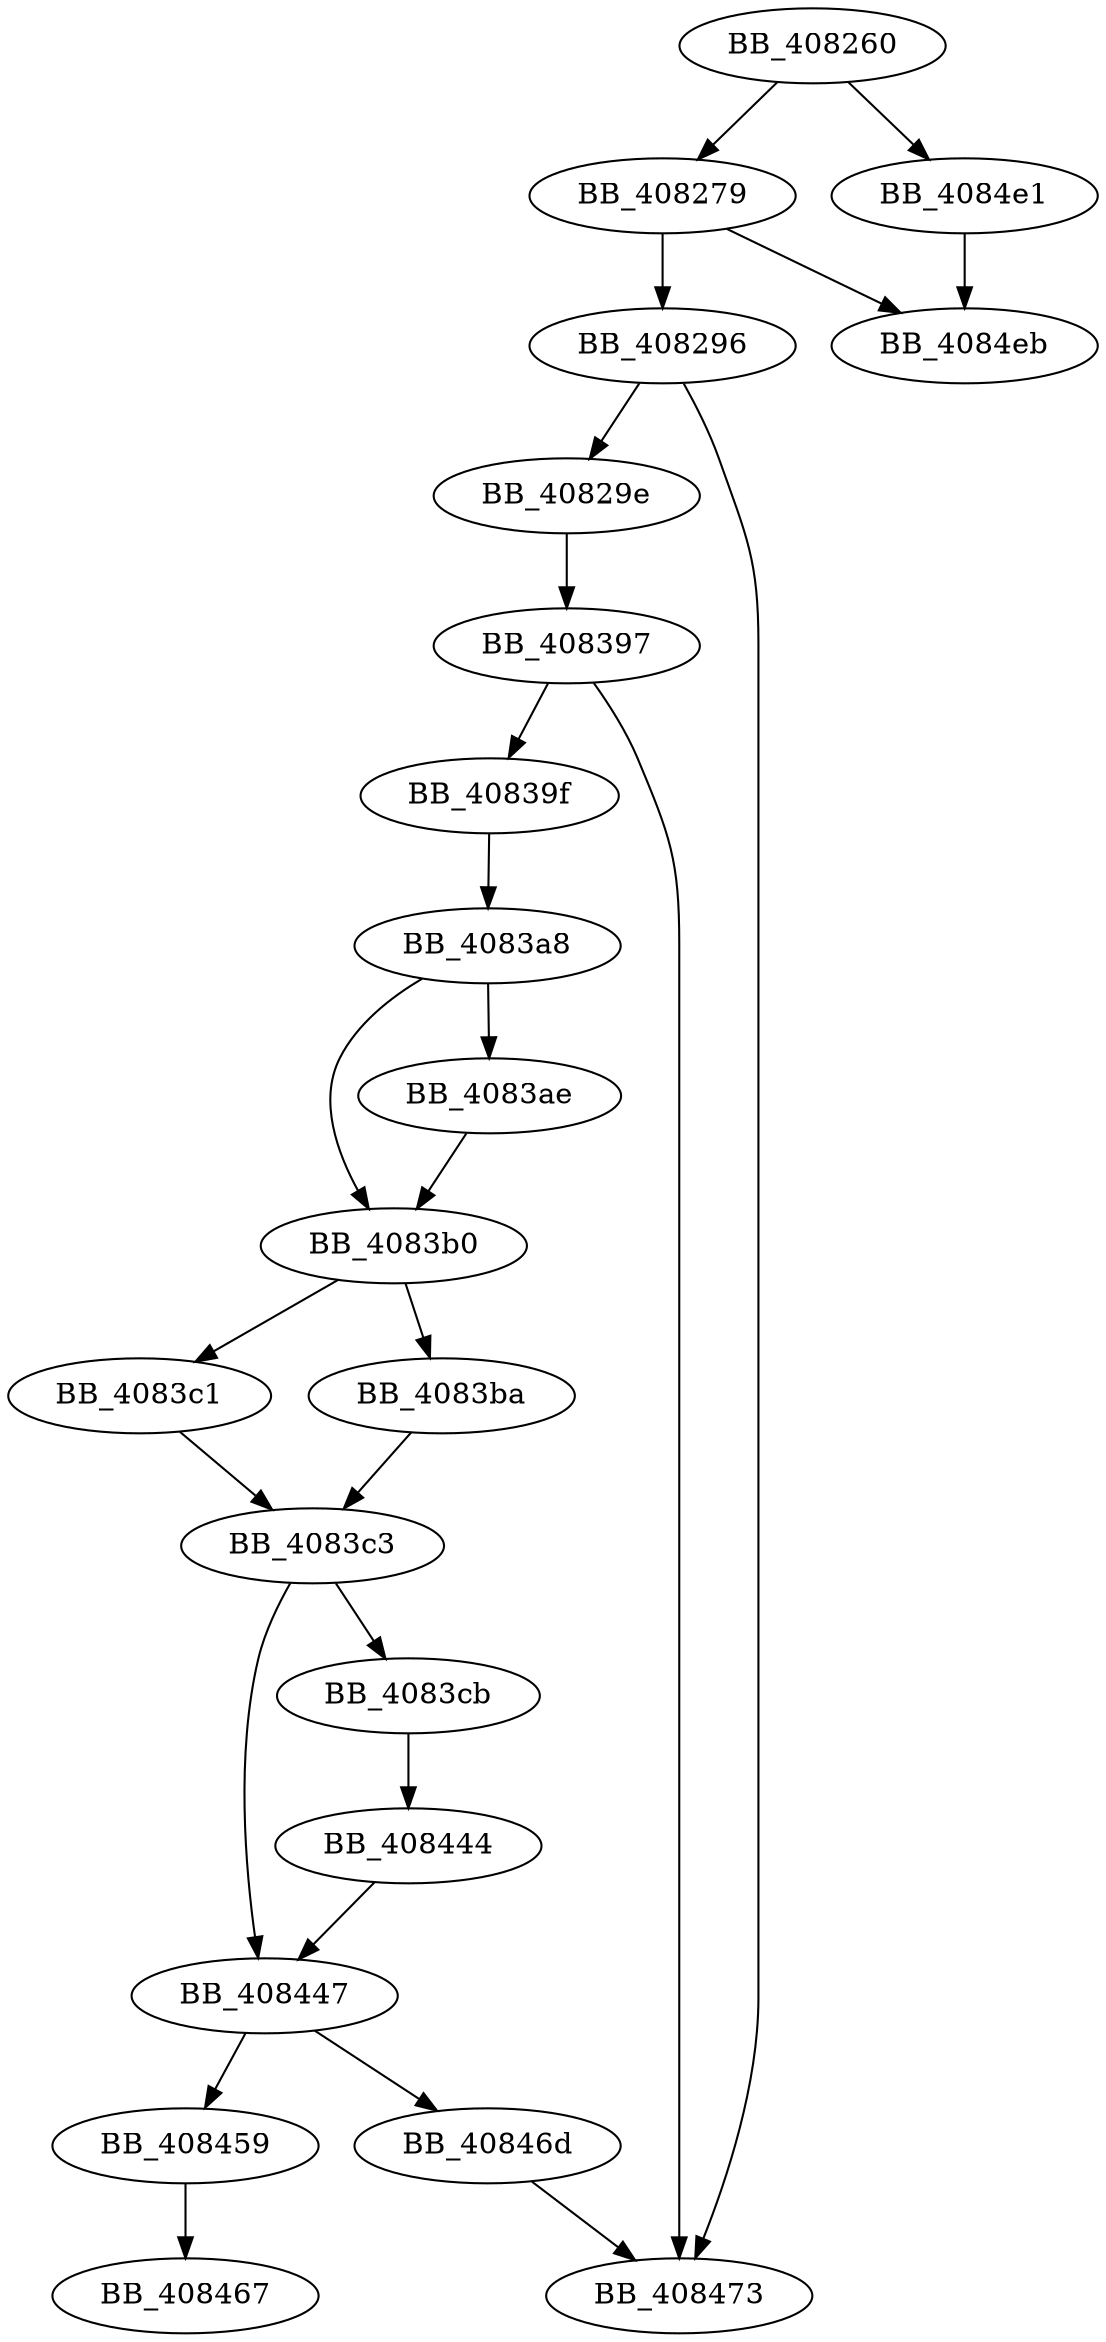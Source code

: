 DiGraph sub_408260{
BB_408260->BB_408279
BB_408260->BB_4084e1
BB_408279->BB_408296
BB_408279->BB_4084eb
BB_408296->BB_40829e
BB_408296->BB_408473
BB_40829e->BB_408397
BB_408397->BB_40839f
BB_408397->BB_408473
BB_40839f->BB_4083a8
BB_4083a8->BB_4083ae
BB_4083a8->BB_4083b0
BB_4083ae->BB_4083b0
BB_4083b0->BB_4083ba
BB_4083b0->BB_4083c1
BB_4083ba->BB_4083c3
BB_4083c1->BB_4083c3
BB_4083c3->BB_4083cb
BB_4083c3->BB_408447
BB_4083cb->BB_408444
BB_408444->BB_408447
BB_408447->BB_408459
BB_408447->BB_40846d
BB_408459->BB_408467
BB_40846d->BB_408473
BB_4084e1->BB_4084eb
}

